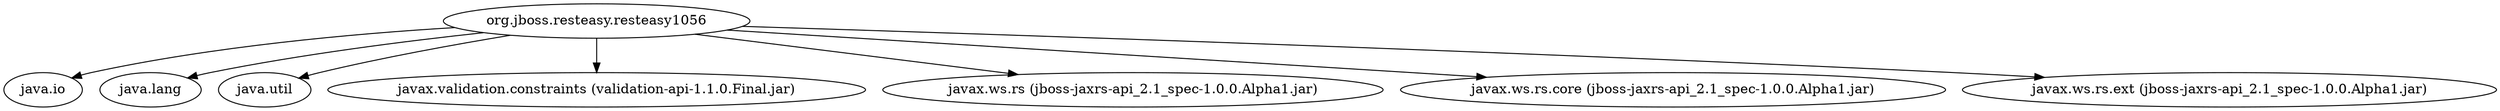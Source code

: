 digraph "classes" {
    // Path: /home/rsearls/j1/Resteasy/arquillian/RESTEASY-1056-jetty-bv11/target/classes
   "org.jboss.resteasy.resteasy1056"                  -> "java.io";
   "org.jboss.resteasy.resteasy1056"                  -> "java.lang";
   "org.jboss.resteasy.resteasy1056"                  -> "java.util";
   "org.jboss.resteasy.resteasy1056"                  -> "javax.validation.constraints (validation-api-1.1.0.Final.jar)";
   "org.jboss.resteasy.resteasy1056"                  -> "javax.ws.rs (jboss-jaxrs-api_2.1_spec-1.0.0.Alpha1.jar)";
   "org.jboss.resteasy.resteasy1056"                  -> "javax.ws.rs.core (jboss-jaxrs-api_2.1_spec-1.0.0.Alpha1.jar)";
   "org.jboss.resteasy.resteasy1056"                  -> "javax.ws.rs.ext (jboss-jaxrs-api_2.1_spec-1.0.0.Alpha1.jar)";
}
